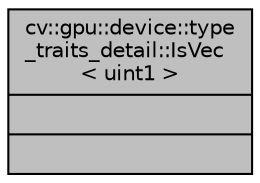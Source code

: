 digraph "cv::gpu::device::type_traits_detail::IsVec&lt; uint1 &gt;"
{
 // LATEX_PDF_SIZE
  edge [fontname="Helvetica",fontsize="10",labelfontname="Helvetica",labelfontsize="10"];
  node [fontname="Helvetica",fontsize="10",shape=record];
  Node1 [label="{cv::gpu::device::type\l_traits_detail::IsVec\l\< uint1 \>\n||}",height=0.2,width=0.4,color="black", fillcolor="grey75", style="filled", fontcolor="black",tooltip=" "];
}
